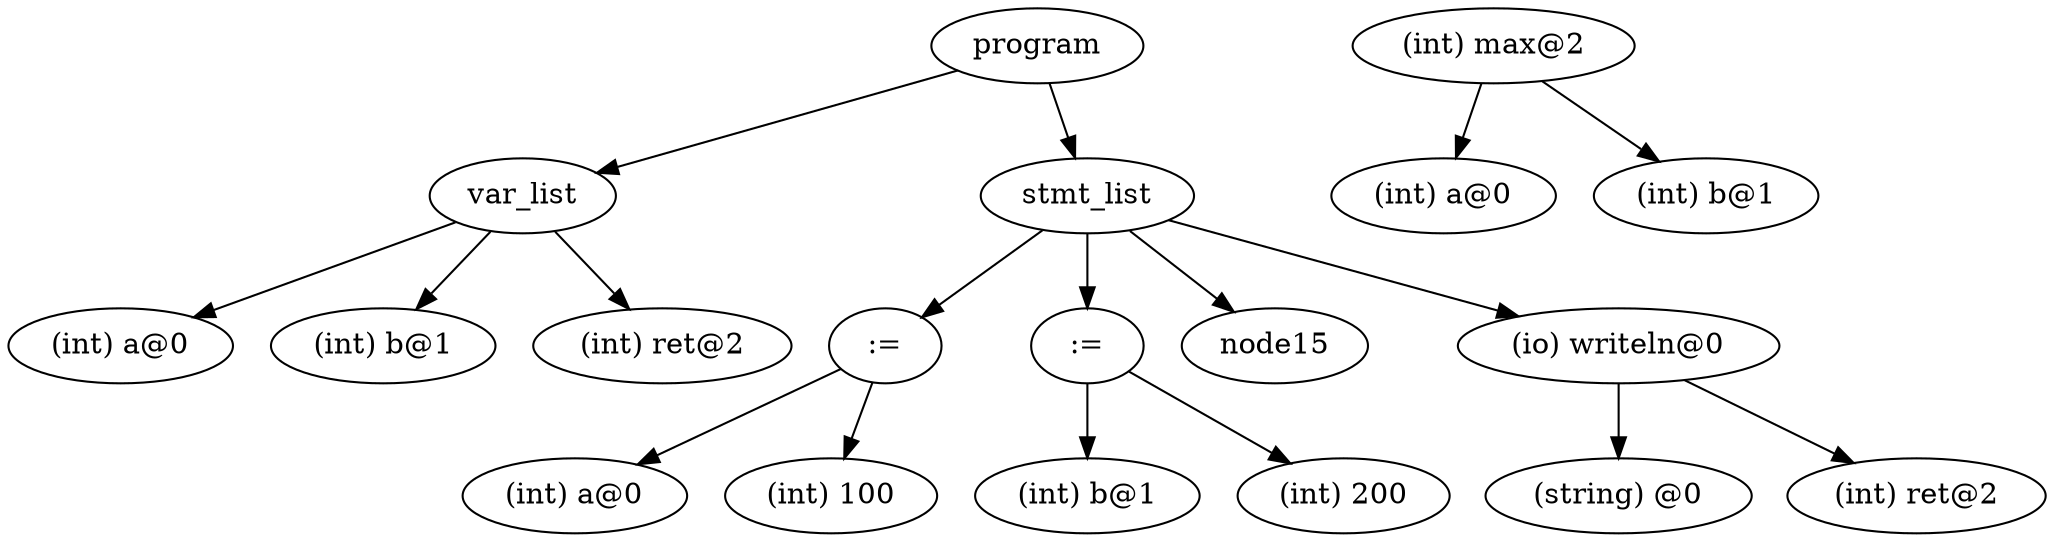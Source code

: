 digraph {
graph [ordering="out"];
node0[label="program"];
node1[label="var_list"];
node2[label="(int) a@0"];
node1 -> node2;
node3[label="(int) b@1"];
node1 -> node3;
node4[label="(int) ret@2"];
node1 -> node4;
node0 -> node1;
node5[label="stmt_list"];
node6[label=":="];
node7[label="(int) a@0"];
node6 -> node7;
node8[label="(int) 100"];
node6 -> node8;
node5 -> node6;
node9[label=":="];
node10[label="(int) b@1"];
node9 -> node10;
node11[label="(int) 200"];
node9 -> node11;
node5 -> node9;
node12[label="(int) max@2"];
node13[label="(int) a@0"];
node12 -> node13;
node14[label="(int) b@1"];
node12 -> node14;
node5 -> node15;
node20[label="(io) writeln@0"];
node21[label="(string) @0"];
node20 -> node21;
node22[label="(int) ret@2"];
node20 -> node22;
node5 -> node20;
node0 -> node5;
}